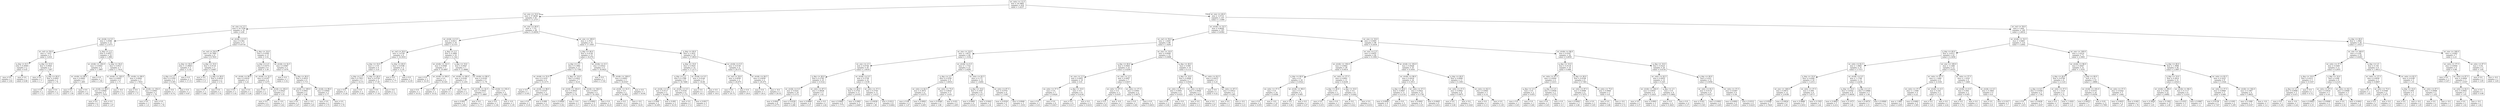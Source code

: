 digraph Tree {
node [shape=box] ;
0 [label="wr_ratio <= 12.5\nmse = 24.5863\nsamples = 418\nvalue = 3.4237"] ;
1 [label="wr_size <= 10.0\nmse = 37.6638\nsamples = 81\nvalue = 11.2737"] ;
0 -> 1 [labeldistance=2.5, labelangle=45, headlabel="True"] ;
2 [label="wr_size <= 2.5\nmse = 10.7536\nsamples = 32\nvalue = 4.64"] ;
1 -> 2 ;
3 [label="wr_stride <= 0.5\nmse = 3.4596\nsamples = 15\nvalue = 2.3373"] ;
2 -> 3 ;
4 [label="wr_rnd <= 50.0\nmse = 7.915\nsamples = 5\nvalue = 3.616"] ;
3 -> 4 ;
5 [label="q_dep <= 8.5\nmse = 6.4009\nsamples = 2\nvalue = 6.45"] ;
4 -> 5 ;
6 [label="mse = 0.0\nsamples = 1\nvalue = 3.92"] ;
5 -> 6 ;
7 [label="mse = 0.0\nsamples = 1\nvalue = 8.98"] ;
5 -> 7 ;
8 [label="q_dep <= 10.0\nmse = 0.0004\nsamples = 3\nvalue = 1.7267"] ;
4 -> 8 ;
9 [label="mse = 0.0\nsamples = 1\nvalue = 1.7"] ;
8 -> 9 ;
10 [label="q_dep <= 40.0\nmse = 0.0001\nsamples = 2\nvalue = 1.74"] ;
8 -> 10 ;
11 [label="mse = 0.0\nsamples = 1\nvalue = 1.73"] ;
10 -> 11 ;
12 [label="mse = 0.0\nsamples = 1\nvalue = 1.75"] ;
10 -> 12 ;
13 [label="q_dep <= 2.5\nmse = 0.0057\nsamples = 10\nvalue = 1.698"] ;
3 -> 13 ;
14 [label="wr_stride <= 192.0\nmse = 0.0003\nsamples = 3\nvalue = 1.5967"] ;
13 -> 14 ;
15 [label="wr_stride <= 96.0\nmse = 0.0002\nsamples = 2\nvalue = 1.605"] ;
14 -> 15 ;
16 [label="mse = 0.0\nsamples = 1\nvalue = 1.59"] ;
15 -> 16 ;
17 [label="mse = 0.0\nsamples = 1\nvalue = 1.62"] ;
15 -> 17 ;
18 [label="mse = 0.0\nsamples = 1\nvalue = 1.58"] ;
14 -> 18 ;
19 [label="q_dep <= 34.0\nmse = 0.0017\nsamples = 7\nvalue = 1.7414"] ;
13 -> 19 ;
20 [label="wr_stride <= 192.0\nmse = 0.0005\nsamples = 4\nvalue = 1.71"] ;
19 -> 20 ;
21 [label="wr_stride <= 96.0\nmse = 0.0006\nsamples = 3\nvalue = 1.7033"] ;
20 -> 21 ;
22 [label="mse = 0.0\nsamples = 2\nvalue = 1.72"] ;
21 -> 22 ;
23 [label="mse = 0.0\nsamples = 1\nvalue = 1.67"] ;
21 -> 23 ;
24 [label="mse = -0.0\nsamples = 1\nvalue = 1.73"] ;
20 -> 24 ;
25 [label="wr_stride <= 96.0\nmse = 0.0002\nsamples = 3\nvalue = 1.7833"] ;
19 -> 25 ;
26 [label="mse = 0.0\nsamples = 1\nvalue = 1.77"] ;
25 -> 26 ;
27 [label="wr_stride <= 192.0\nmse = 0.0001\nsamples = 2\nvalue = 1.79"] ;
25 -> 27 ;
28 [label="mse = 0.0\nsamples = 1\nvalue = 1.8"] ;
27 -> 28 ;
29 [label="mse = 0.0\nsamples = 1\nvalue = 1.78"] ;
27 -> 29 ;
30 [label="wr_stride <= 0.5\nmse = 8.383\nsamples = 17\nvalue = 6.6718"] ;
2 -> 30 ;
31 [label="wr_rnd <= 50.0\nmse = 16.7892\nsamples = 6\nvalue = 8.7833"] ;
30 -> 31 ;
32 [label="q_dep <= 34.0\nmse = 13.8893\nsamples = 3\nvalue = 11.92"] ;
31 -> 32 ;
33 [label="q_dep <= 2.5\nmse = 0.3192\nsamples = 2\nvalue = 9.305"] ;
32 -> 33 ;
34 [label="mse = 0.0\nsamples = 1\nvalue = 8.74"] ;
33 -> 34 ;
35 [label="mse = 0.0\nsamples = 1\nvalue = 9.87"] ;
33 -> 35 ;
36 [label="mse = 0.0\nsamples = 1\nvalue = 17.15"] ;
32 -> 36 ;
37 [label="q_dep <= 10.0\nmse = 0.0118\nsamples = 3\nvalue = 5.6467"] ;
31 -> 37 ;
38 [label="mse = 0.0\nsamples = 1\nvalue = 5.5"] ;
37 -> 38 ;
39 [label="q_dep <= 40.0\nmse = 0.0016\nsamples = 2\nvalue = 5.72"] ;
37 -> 39 ;
40 [label="mse = 0.0\nsamples = 1\nvalue = 5.68"] ;
39 -> 40 ;
41 [label="mse = 0.0\nsamples = 1\nvalue = 5.76"] ;
39 -> 41 ;
42 [label="q_dep <= 10.0\nmse = 0.0392\nsamples = 11\nvalue = 5.52"] ;
30 -> 42 ;
43 [label="q_dep <= 2.5\nmse = 0.0275\nsamples = 6\nvalue = 5.39"] ;
42 -> 43 ;
44 [label="wr_stride <= 96.0\nmse = 0.0016\nsamples = 2\nvalue = 5.22"] ;
43 -> 44 ;
45 [label="mse = 0.0\nsamples = 1\nvalue = 5.18"] ;
44 -> 45 ;
46 [label="mse = 0.0\nsamples = 1\nvalue = 5.26"] ;
44 -> 46 ;
47 [label="wr_stride <= 32.5\nmse = 0.0187\nsamples = 4\nvalue = 5.475"] ;
43 -> 47 ;
48 [label="mse = 0.0\nsamples = 1\nvalue = 5.25"] ;
47 -> 48 ;
49 [label="wr_stride <= 192.0\nmse = 0.0025\nsamples = 3\nvalue = 5.55"] ;
47 -> 49 ;
50 [label="mse = 0.0\nsamples = 2\nvalue = 5.515"] ;
49 -> 50 ;
51 [label="mse = -0.0\nsamples = 1\nvalue = 5.62"] ;
49 -> 51 ;
52 [label="wr_stride <= 32.5\nmse = 0.0087\nsamples = 5\nvalue = 5.676"] ;
42 -> 52 ;
53 [label="mse = 0.0\nsamples = 1\nvalue = 5.52"] ;
52 -> 53 ;
54 [label="q_dep <= 40.0\nmse = 0.0033\nsamples = 4\nvalue = 5.715"] ;
52 -> 54 ;
55 [label="wr_stride <= 160.0\nmse = 0.0001\nsamples = 2\nvalue = 5.66"] ;
54 -> 55 ;
56 [label="mse = 0.0\nsamples = 1\nvalue = 5.67"] ;
55 -> 56 ;
57 [label="mse = -0.0\nsamples = 1\nvalue = 5.65"] ;
55 -> 57 ;
58 [label="wr_stride <= 96.0\nmse = 0.0004\nsamples = 2\nvalue = 5.77"] ;
54 -> 58 ;
59 [label="mse = 0.0\nsamples = 1\nvalue = 5.75"] ;
58 -> 59 ;
60 [label="mse = 0.0\nsamples = 1\nvalue = 5.79"] ;
58 -> 60 ;
61 [label="wr_size <= 40.0\nmse = 7.731\nsamples = 49\nvalue = 15.6059"] ;
1 -> 61 ;
62 [label="wr_stride <= 0.5\nmse = 4.6411\nsamples = 16\nvalue = 12.515"] ;
61 -> 62 ;
63 [label="wr_rnd <= 50.0\nmse = 5.4726\nsamples = 6\nvalue = 14.5033"] ;
62 -> 63 ;
64 [label="q_dep <= 10.0\nmse = 3.155\nsamples = 4\nvalue = 15.8"] ;
63 -> 64 ;
65 [label="q_dep <= 2.5\nmse = 0.7921\nsamples = 2\nvalue = 14.15"] ;
64 -> 65 ;
66 [label="mse = 0.0\nsamples = 1\nvalue = 13.26"] ;
65 -> 66 ;
67 [label="mse = 0.0\nsamples = 1\nvalue = 15.04"] ;
65 -> 67 ;
68 [label="q_dep <= 40.0\nmse = 0.0729\nsamples = 2\nvalue = 17.45"] ;
64 -> 68 ;
69 [label="mse = 0.0\nsamples = 1\nvalue = 17.18"] ;
68 -> 69 ;
70 [label="mse = -0.0\nsamples = 1\nvalue = 17.72"] ;
68 -> 70 ;
71 [label="q_dep <= 40.0\nmse = 0.0196\nsamples = 2\nvalue = 11.91"] ;
63 -> 71 ;
72 [label="mse = 0.0\nsamples = 1\nvalue = 11.77"] ;
71 -> 72 ;
73 [label="mse = 0.0\nsamples = 1\nvalue = 12.05"] ;
71 -> 73 ;
74 [label="q_dep <= 2.5\nmse = 0.3469\nsamples = 10\nvalue = 11.322"] ;
62 -> 74 ;
75 [label="wr_stride <= 32.5\nmse = 0.0068\nsamples = 3\nvalue = 10.4667"] ;
74 -> 75 ;
76 [label="mse = 0.0\nsamples = 1\nvalue = 10.35"] ;
75 -> 76 ;
77 [label="wr_stride <= 96.0\nmse = 0.0\nsamples = 2\nvalue = 10.525"] ;
75 -> 77 ;
78 [label="mse = 0.0\nsamples = 1\nvalue = 10.53"] ;
77 -> 78 ;
79 [label="mse = 0.0\nsamples = 1\nvalue = 10.52"] ;
77 -> 79 ;
80 [label="q_dep <= 10.0\nmse = 0.0447\nsamples = 7\nvalue = 11.6886"] ;
74 -> 80 ;
81 [label="wr_stride <= 96.0\nmse = 0.0182\nsamples = 2\nvalue = 11.435"] ;
80 -> 81 ;
82 [label="mse = 0.0\nsamples = 1\nvalue = 11.3"] ;
81 -> 82 ;
83 [label="mse = 0.0\nsamples = 1\nvalue = 11.57"] ;
81 -> 83 ;
84 [label="wr_stride <= 96.0\nmse = 0.0193\nsamples = 5\nvalue = 11.79"] ;
80 -> 84 ;
85 [label="wr_stride <= 32.5\nmse = 0.0055\nsamples = 3\nvalue = 11.6867"] ;
84 -> 85 ;
86 [label="mse = 0.003\nsamples = 2\nvalue = 11.645"] ;
85 -> 86 ;
87 [label="mse = 0.0\nsamples = 1\nvalue = 11.77"] ;
85 -> 87 ;
88 [label="wr_stride <= 192.0\nmse = 0.0\nsamples = 2\nvalue = 11.945"] ;
84 -> 88 ;
89 [label="mse = 0.0\nsamples = 1\nvalue = 11.94"] ;
88 -> 89 ;
90 [label="mse = -0.0\nsamples = 1\nvalue = 11.95"] ;
88 -> 90 ;
91 [label="wr_size <= 160.0\nmse = 2.3511\nsamples = 33\nvalue = 17.1045"] ;
61 -> 91 ;
92 [label="q_dep <= 40.0\nmse = 0.4136\nsamples = 15\nvalue = 16.074"] ;
91 -> 92 ;
93 [label="q_dep <= 2.5\nmse = 0.1892\nsamples = 11\nvalue = 15.7582"] ;
92 -> 93 ;
94 [label="wr_stride <= 32.0\nmse = 0.1414\nsamples = 4\nvalue = 15.3175"] ;
93 -> 94 ;
95 [label="mse = 0.0\nsamples = 1\nvalue = 15.95"] ;
94 -> 95 ;
96 [label="wr_stride <= 96.0\nmse = 0.0107\nsamples = 3\nvalue = 15.1067"] ;
94 -> 96 ;
97 [label="mse = 0.0\nsamples = 1\nvalue = 15.01"] ;
96 -> 97 ;
98 [label="mse = 0.009\nsamples = 2\nvalue = 15.155"] ;
96 -> 98 ;
99 [label="q_dep <= 10.0\nmse = 0.0421\nsamples = 7\nvalue = 16.01"] ;
93 -> 99 ;
100 [label="wr_stride <= 192.0\nmse = 0.0035\nsamples = 3\nvalue = 15.78"] ;
99 -> 100 ;
101 [label="mse = 0.0004\nsamples = 2\nvalue = 15.82"] ;
100 -> 101 ;
102 [label="mse = -0.0\nsamples = 1\nvalue = 15.7"] ;
100 -> 102 ;
103 [label="wr_stride <= 192.0\nmse = 0.0017\nsamples = 4\nvalue = 16.1825"] ;
99 -> 103 ;
104 [label="mse = 0.0002\nsamples = 3\nvalue = 16.16"] ;
103 -> 104 ;
105 [label="mse = 0.0\nsamples = 1\nvalue = 16.25"] ;
103 -> 105 ;
106 [label="wr_stride <= 0.5\nmse = 0.0022\nsamples = 4\nvalue = 16.9425"] ;
92 -> 106 ;
107 [label="mse = 0.0\nsamples = 1\nvalue = 17.02"] ;
106 -> 107 ;
108 [label="wr_stride <= 160.0\nmse = 0.0003\nsamples = 3\nvalue = 16.9167"] ;
106 -> 108 ;
109 [label="wr_stride <= 32.5\nmse = 0.0\nsamples = 2\nvalue = 16.905"] ;
108 -> 109 ;
110 [label="mse = 0.0\nsamples = 1\nvalue = 16.9"] ;
109 -> 110 ;
111 [label="mse = -0.0\nsamples = 1\nvalue = 16.91"] ;
109 -> 111 ;
112 [label="mse = 0.0\nsamples = 1\nvalue = 16.94"] ;
108 -> 112 ;
113 [label="q_dep <= 40.0\nmse = 2.3431\nsamples = 18\nvalue = 17.9633"] ;
91 -> 113 ;
114 [label="q_dep <= 10.0\nmse = 0.5025\nsamples = 14\nvalue = 17.2171"] ;
113 -> 114 ;
115 [label="q_dep <= 2.5\nmse = 0.1598\nsamples = 9\nvalue = 16.7489"] ;
114 -> 115 ;
116 [label="wr_stride <= 0.5\nmse = 0.0117\nsamples = 5\nvalue = 16.408"] ;
115 -> 116 ;
117 [label="mse = 0.009\nsamples = 2\nvalue = 16.495"] ;
116 -> 117 ;
118 [label="mse = 0.005\nsamples = 3\nvalue = 16.35"] ;
116 -> 118 ;
119 [label="wr_stride <= 0.5\nmse = 0.0181\nsamples = 4\nvalue = 17.175"] ;
115 -> 119 ;
120 [label="mse = 0.0\nsamples = 1\nvalue = 17.4"] ;
119 -> 120 ;
121 [label="mse = 0.0017\nsamples = 3\nvalue = 17.1"] ;
119 -> 121 ;
122 [label="wr_stride <= 0.5\nmse = 0.0144\nsamples = 5\nvalue = 18.06"] ;
114 -> 122 ;
123 [label="mse = 0.0\nsamples = 1\nvalue = 18.3"] ;
122 -> 123 ;
124 [label="mse = 0.0\nsamples = 4\nvalue = 18.0"] ;
122 -> 124 ;
125 [label="wr_stride <= 0.5\nmse = 0.0156\nsamples = 4\nvalue = 20.575"] ;
113 -> 125 ;
126 [label="wr_rnd <= 50.0\nmse = 0.0056\nsamples = 2\nvalue = 20.675"] ;
125 -> 126 ;
127 [label="mse = 0.0\nsamples = 1\nvalue = 20.75"] ;
126 -> 127 ;
128 [label="mse = 0.0\nsamples = 1\nvalue = 20.6"] ;
126 -> 128 ;
129 [label="wr_stride <= 64.5\nmse = 0.0056\nsamples = 2\nvalue = 20.475"] ;
125 -> 129 ;
130 [label="mse = 0.0\nsamples = 1\nvalue = 20.4"] ;
129 -> 130 ;
131 [label="mse = -0.0\nsamples = 1\nvalue = 20.55"] ;
129 -> 131 ;
132 [label="wr_size <= 40.0\nmse = 3.0715\nsamples = 337\nvalue = 1.5369"] ;
0 -> 132 [labeldistance=2.5, labelangle=-45, headlabel="False"] ;
133 [label="wr_stride <= 32.5\nmse = 0.8928\nsamples = 197\nvalue = 0.6382"] ;
132 -> 133 ;
134 [label="wr_rnd <= 50.0\nmse = 1.4205\nsamples = 99\nvalue = 1.0291"] ;
133 -> 134 ;
135 [label="wr_size <= 10.0\nmse = 1.4075\nsamples = 66\nvalue = 1.5192"] ;
134 -> 135 ;
136 [label="wr_size <= 2.5\nmse = 0.6744\nsamples = 45\nvalue = 1.0018"] ;
135 -> 136 ;
137 [label="q_dep <= 40.0\nmse = 0.2783\nsamples = 23\nvalue = 0.5122"] ;
136 -> 137 ;
138 [label="wr_stride <= 0.5\nmse = 0.0241\nsamples = 18\nvalue = 0.3711"] ;
137 -> 138 ;
139 [label="mse = 0.0041\nsamples = 8\nvalue = 0.4775"] ;
138 -> 139 ;
140 [label="mse = 0.0239\nsamples = 10\nvalue = 0.286"] ;
138 -> 140 ;
141 [label="wr_ratio <= 87.5\nmse = 0.8636\nsamples = 5\nvalue = 1.02"] ;
137 -> 141 ;
142 [label="mse = 0.0669\nsamples = 4\nvalue = 0.57"] ;
141 -> 142 ;
143 [label="mse = 0.0\nsamples = 1\nvalue = 2.82"] ;
141 -> 143 ;
144 [label="wr_stride <= 0.5\nmse = 0.5758\nsamples = 22\nvalue = 1.5136"] ;
136 -> 144 ;
145 [label="q_dep <= 40.0\nmse = 0.2754\nsamples = 11\nvalue = 2.0145"] ;
144 -> 145 ;
146 [label="mse = 0.0945\nsamples = 8\nvalue = 1.7775"] ;
145 -> 146 ;
147 [label="mse = 0.2083\nsamples = 3\nvalue = 2.6467"] ;
145 -> 147 ;
148 [label="wr_ratio <= 37.5\nmse = 0.3745\nsamples = 11\nvalue = 1.0127"] ;
144 -> 148 ;
149 [label="mse = 0.0038\nsamples = 3\nvalue = 1.99"] ;
148 -> 149 ;
150 [label="mse = 0.0211\nsamples = 8\nvalue = 0.6462"] ;
148 -> 150 ;
151 [label="wr_stride <= 0.5\nmse = 1.1752\nsamples = 21\nvalue = 2.6281"] ;
135 -> 151 ;
152 [label="q_dep <= 2.5\nmse = 0.5256\nsamples = 9\nvalue = 3.6933"] ;
151 -> 152 ;
153 [label="wr_ratio <= 62.5\nmse = 0.3672\nsamples = 4\nvalue = 4.0375"] ;
152 -> 153 ;
154 [label="mse = 0.09\nsamples = 2\nvalue = 3.47"] ;
153 -> 154 ;
155 [label="mse = 0.0002\nsamples = 2\nvalue = 4.605"] ;
153 -> 155 ;
156 [label="wr_ratio <= 75.0\nmse = 0.4818\nsamples = 5\nvalue = 3.418"] ;
152 -> 156 ;
157 [label="mse = 0.0546\nsamples = 3\nvalue = 3.96"] ;
156 -> 157 ;
158 [label="mse = 0.021\nsamples = 2\nvalue = 2.605"] ;
156 -> 158 ;
159 [label="wr_ratio <= 62.5\nmse = 0.173\nsamples = 12\nvalue = 1.8292"] ;
151 -> 159 ;
160 [label="q_dep <= 10.0\nmse = 0.1047\nsamples = 6\nvalue = 2.1217"] ;
159 -> 160 ;
161 [label="mse = 0.0993\nsamples = 4\nvalue = 2.0125"] ;
160 -> 161 ;
162 [label="mse = 0.0441\nsamples = 2\nvalue = 2.34"] ;
160 -> 162 ;
163 [label="wr_ratio <= 87.5\nmse = 0.0701\nsamples = 6\nvalue = 1.5367"] ;
159 -> 163 ;
164 [label="mse = 0.0529\nsamples = 3\nvalue = 1.74"] ;
163 -> 164 ;
165 [label="mse = 0.0046\nsamples = 3\nvalue = 1.3333"] ;
163 -> 165 ;
166 [label="wr_size <= 10.0\nmse = 0.0049\nsamples = 33\nvalue = 0.0488"] ;
134 -> 166 ;
167 [label="q_dep <= 40.0\nmse = 0.0005\nsamples = 23\nvalue = 0.0209"] ;
166 -> 167 ;
168 [label="wr_size <= 2.5\nmse = 0.0001\nsamples = 16\nvalue = 0.01"] ;
167 -> 168 ;
169 [label="wr_ratio <= 37.5\nmse = 0.0\nsamples = 7\nvalue = 0.0029"] ;
168 -> 169 ;
170 [label="mse = 0.0\nsamples = 1\nvalue = 0.01"] ;
169 -> 170 ;
171 [label="mse = 0.0\nsamples = 6\nvalue = 0.0017"] ;
169 -> 171 ;
172 [label="q_dep <= 10.0\nmse = 0.0\nsamples = 9\nvalue = 0.0156"] ;
168 -> 172 ;
173 [label="mse = 0.0\nsamples = 6\nvalue = 0.0117"] ;
172 -> 173 ;
174 [label="mse = 0.0\nsamples = 3\nvalue = 0.0233"] ;
172 -> 174 ;
175 [label="wr_size <= 2.5\nmse = 0.0007\nsamples = 7\nvalue = 0.0457"] ;
167 -> 175 ;
176 [label="wr_ratio <= 87.5\nmse = 0.0\nsamples = 3\nvalue = 0.0167"] ;
175 -> 176 ;
177 [label="mse = 0.0\nsamples = 2\nvalue = 0.02"] ;
176 -> 177 ;
178 [label="mse = -0.0\nsamples = 1\nvalue = 0.01"] ;
176 -> 178 ;
179 [label="wr_ratio <= 37.5\nmse = 0.0001\nsamples = 4\nvalue = 0.0675"] ;
175 -> 179 ;
180 [label="mse = 0.0\nsamples = 1\nvalue = 0.08"] ;
179 -> 180 ;
181 [label="mse = 0.0\nsamples = 3\nvalue = 0.0633"] ;
179 -> 181 ;
182 [label="q_dep <= 40.0\nmse = 0.009\nsamples = 10\nvalue = 0.113"] ;
166 -> 182 ;
183 [label="q_dep <= 10.0\nmse = 0.0008\nsamples = 7\nvalue = 0.0543"] ;
182 -> 183 ;
184 [label="wr_ratio <= 87.5\nmse = 0.0001\nsamples = 4\nvalue = 0.0325"] ;
183 -> 184 ;
185 [label="mse = 0.0\nsamples = 2\nvalue = 0.04"] ;
184 -> 185 ;
186 [label="mse = 0.0\nsamples = 2\nvalue = 0.025"] ;
184 -> 186 ;
187 [label="wr_ratio <= 62.5\nmse = 0.0004\nsamples = 3\nvalue = 0.0833"] ;
183 -> 187 ;
188 [label="mse = 0.0\nsamples = 1\nvalue = 0.11"] ;
187 -> 188 ;
189 [label="mse = 0.0\nsamples = 2\nvalue = 0.07"] ;
187 -> 189 ;
190 [label="wr_ratio <= 62.5\nmse = 0.0013\nsamples = 3\nvalue = 0.25"] ;
182 -> 190 ;
191 [label="mse = 0.0\nsamples = 1\nvalue = 0.22"] ;
190 -> 191 ;
192 [label="wr_ratio <= 87.5\nmse = 0.0012\nsamples = 2\nvalue = 0.265"] ;
190 -> 192 ;
193 [label="mse = 0.0\nsamples = 1\nvalue = 0.3"] ;
192 -> 193 ;
194 [label="mse = -0.0\nsamples = 1\nvalue = 0.23"] ;
192 -> 194 ;
195 [label="wr_size <= 10.0\nmse = 0.0495\nsamples = 98\nvalue = 0.2434"] ;
133 -> 195 ;
196 [label="wr_size <= 2.5\nmse = 0.0055\nsamples = 64\nvalue = 0.1092"] ;
195 -> 196 ;
197 [label="wr_stride <= 192.0\nmse = 0.0002\nsamples = 29\nvalue = 0.0414"] ;
196 -> 197 ;
198 [label="q_dep <= 40.0\nmse = 0.0\nsamples = 18\nvalue = 0.0522"] ;
197 -> 198 ;
199 [label="wr_ratio <= 37.5\nmse = 0.0\nsamples = 16\nvalue = 0.0506"] ;
198 -> 199 ;
200 [label="mse = 0.0\nsamples = 2\nvalue = 0.055"] ;
199 -> 200 ;
201 [label="mse = -0.0\nsamples = 14\nvalue = 0.05"] ;
199 -> 201 ;
202 [label="wr_stride <= 96.0\nmse = 0.0\nsamples = 2\nvalue = 0.065"] ;
198 -> 202 ;
203 [label="mse = 0.0\nsamples = 1\nvalue = 0.06"] ;
202 -> 203 ;
204 [label="mse = 0.0\nsamples = 1\nvalue = 0.07"] ;
202 -> 204 ;
205 [label="wr_ratio <= 37.5\nmse = 0.0001\nsamples = 11\nvalue = 0.0236"] ;
197 -> 205 ;
206 [label="q_dep <= 40.0\nmse = 0.0\nsamples = 3\nvalue = 0.0167"] ;
205 -> 206 ;
207 [label="mse = 0.0\nsamples = 2\nvalue = 0.015"] ;
206 -> 207 ;
208 [label="mse = 0.0\nsamples = 1\nvalue = 0.02"] ;
206 -> 208 ;
209 [label="q_dep <= 10.0\nmse = 0.0\nsamples = 8\nvalue = 0.0262"] ;
205 -> 209 ;
210 [label="mse = 0.0\nsamples = 5\nvalue = 0.022"] ;
209 -> 210 ;
211 [label="mse = 0.0\nsamples = 3\nvalue = 0.0333"] ;
209 -> 211 ;
212 [label="wr_stride <= 192.0\nmse = 0.0028\nsamples = 35\nvalue = 0.1654"] ;
196 -> 212 ;
213 [label="wr_stride <= 96.0\nmse = 0.0018\nsamples = 24\nvalue = 0.1913"] ;
212 -> 213 ;
214 [label="q_dep <= 40.0\nmse = 0.0007\nsamples = 11\nvalue = 0.2118"] ;
213 -> 214 ;
215 [label="mse = 0.0004\nsamples = 8\nvalue = 0.2"] ;
214 -> 215 ;
216 [label="mse = 0.0\nsamples = 3\nvalue = 0.2433"] ;
214 -> 216 ;
217 [label="wr_ratio <= 37.5\nmse = 0.0021\nsamples = 13\nvalue = 0.1738"] ;
213 -> 217 ;
218 [label="mse = 0.0002\nsamples = 4\nvalue = 0.1125"] ;
217 -> 218 ;
219 [label="mse = 0.0005\nsamples = 9\nvalue = 0.2011"] ;
217 -> 219 ;
220 [label="q_dep <= 40.0\nmse = 0.0006\nsamples = 11\nvalue = 0.1091"] ;
212 -> 220 ;
221 [label="wr_ratio <= 37.5\nmse = 0.0002\nsamples = 8\nvalue = 0.0975"] ;
220 -> 221 ;
222 [label="mse = 0.0\nsamples = 1\nvalue = 0.06"] ;
221 -> 222 ;
223 [label="mse = 0.0\nsamples = 7\nvalue = 0.1029"] ;
221 -> 223 ;
224 [label="wr_ratio <= 62.5\nmse = 0.0001\nsamples = 3\nvalue = 0.14"] ;
220 -> 224 ;
225 [label="mse = 0.0\nsamples = 1\nvalue = 0.13"] ;
224 -> 225 ;
226 [label="mse = 0.0\nsamples = 2\nvalue = 0.145"] ;
224 -> 226 ;
227 [label="wr_stride <= 96.0\nmse = 0.0347\nsamples = 34\nvalue = 0.4959"] ;
195 -> 227 ;
228 [label="q_dep <= 10.0\nmse = 0.0118\nsamples = 10\nvalue = 0.689"] ;
227 -> 228 ;
229 [label="wr_ratio <= 87.5\nmse = 0.0044\nsamples = 4\nvalue = 0.615"] ;
228 -> 229 ;
230 [label="q_dep <= 2.5\nmse = 0.0\nsamples = 2\nvalue = 0.655"] ;
229 -> 230 ;
231 [label="mse = 0.0\nsamples = 1\nvalue = 0.65"] ;
230 -> 231 ;
232 [label="mse = 0.0\nsamples = 1\nvalue = 0.66"] ;
230 -> 232 ;
233 [label="q_dep <= 2.5\nmse = 0.0056\nsamples = 2\nvalue = 0.575"] ;
229 -> 233 ;
234 [label="mse = 0.0\nsamples = 1\nvalue = 0.65"] ;
233 -> 234 ;
235 [label="mse = 0.0\nsamples = 1\nvalue = 0.5"] ;
233 -> 235 ;
236 [label="q_dep <= 40.0\nmse = 0.0106\nsamples = 6\nvalue = 0.7383"] ;
228 -> 236 ;
237 [label="wr_ratio <= 87.5\nmse = 0.0098\nsamples = 4\nvalue = 0.7075"] ;
236 -> 237 ;
238 [label="mse = 0.0041\nsamples = 3\nvalue = 0.66"] ;
237 -> 238 ;
239 [label="mse = 0.0\nsamples = 1\nvalue = 0.85"] ;
237 -> 239 ;
240 [label="wr_ratio <= 75.0\nmse = 0.0064\nsamples = 2\nvalue = 0.8"] ;
236 -> 240 ;
241 [label="mse = 0.0\nsamples = 1\nvalue = 0.88"] ;
240 -> 241 ;
242 [label="mse = -0.0\nsamples = 1\nvalue = 0.72"] ;
240 -> 242 ;
243 [label="q_dep <= 10.0\nmse = 0.0223\nsamples = 24\nvalue = 0.4154"] ;
227 -> 243 ;
244 [label="wr_ratio <= 62.5\nmse = 0.0052\nsamples = 12\nvalue = 0.325"] ;
243 -> 244 ;
245 [label="wr_stride <= 192.0\nmse = 0.0055\nsamples = 4\nvalue = 0.2425"] ;
244 -> 245 ;
246 [label="mse = 0.0\nsamples = 1\nvalue = 0.37"] ;
245 -> 246 ;
247 [label="mse = 0.0001\nsamples = 3\nvalue = 0.2"] ;
245 -> 247 ;
248 [label="q_dep <= 2.5\nmse = 0.0\nsamples = 8\nvalue = 0.3662"] ;
244 -> 248 ;
249 [label="mse = 0.0\nsamples = 4\nvalue = 0.3625"] ;
248 -> 249 ;
250 [label="mse = 0.0\nsamples = 4\nvalue = 0.37"] ;
248 -> 250 ;
251 [label="q_dep <= 40.0\nmse = 0.023\nsamples = 12\nvalue = 0.5058"] ;
243 -> 251 ;
252 [label="wr_ratio <= 62.5\nmse = 0.0114\nsamples = 6\nvalue = 0.4517"] ;
251 -> 252 ;
253 [label="mse = 0.021\nsamples = 2\nvalue = 0.545"] ;
252 -> 253 ;
254 [label="mse = 0.0001\nsamples = 4\nvalue = 0.405"] ;
252 -> 254 ;
255 [label="wr_ratio <= 37.5\nmse = 0.0287\nsamples = 6\nvalue = 0.56"] ;
251 -> 255 ;
256 [label="mse = 0.0002\nsamples = 2\nvalue = 0.435"] ;
255 -> 256 ;
257 [label="mse = 0.0312\nsamples = 4\nvalue = 0.6225"] ;
255 -> 257 ;
258 [label="wr_rnd <= 50.0\nmse = 3.402\nsamples = 140\nvalue = 2.8014"] ;
132 -> 258 ;
259 [label="wr_stride <= 32.5\nmse = 3.0463\nsamples = 114\nvalue = 3.2002"] ;
258 -> 259 ;
260 [label="q_dep <= 40.0\nmse = 2.6311\nsamples = 43\nvalue = 4.3458"] ;
259 -> 260 ;
261 [label="wr_ratio <= 62.5\nmse = 1.0861\nsamples = 31\nvalue = 3.7313"] ;
260 -> 261 ;
262 [label="q_dep <= 10.0\nmse = 0.4284\nsamples = 18\nvalue = 3.2311"] ;
261 -> 262 ;
263 [label="wr_size <= 160.0\nmse = 0.0873\nsamples = 12\nvalue = 2.9108"] ;
262 -> 263 ;
264 [label="mse = 0.0508\nsamples = 7\nvalue = 2.7829"] ;
263 -> 264 ;
265 [label="mse = 0.0834\nsamples = 5\nvalue = 3.09"] ;
263 -> 265 ;
266 [label="wr_ratio <= 37.5\nmse = 0.495\nsamples = 6\nvalue = 3.8717"] ;
262 -> 266 ;
267 [label="mse = 0.4668\nsamples = 3\nvalue = 4.3033"] ;
266 -> 267 ;
268 [label="mse = 0.1505\nsamples = 3\nvalue = 3.44"] ;
266 -> 268 ;
269 [label="wr_stride <= 0.5\nmse = 1.1708\nsamples = 13\nvalue = 4.4238"] ;
261 -> 269 ;
270 [label="q_dep <= 10.0\nmse = 0.8342\nsamples = 8\nvalue = 4.9638"] ;
269 -> 270 ;
271 [label="mse = 0.4643\nsamples = 5\nvalue = 4.414"] ;
270 -> 271 ;
272 [label="mse = 0.1075\nsamples = 3\nvalue = 5.88"] ;
270 -> 272 ;
273 [label="q_dep <= 2.5\nmse = 0.4968\nsamples = 5\nvalue = 3.56"] ;
269 -> 273 ;
274 [label="mse = 0.4074\nsamples = 3\nvalue = 3.15"] ;
273 -> 274 ;
275 [label="mse = 0.0006\nsamples = 2\nvalue = 4.175"] ;
273 -> 275 ;
276 [label="wr_size <= 160.0\nmse = 3.1266\nsamples = 12\nvalue = 5.9333"] ;
260 -> 276 ;
277 [label="wr_ratio <= 87.5\nmse = 1.1469\nsamples = 6\nvalue = 4.5183"] ;
276 -> 277 ;
278 [label="wr_ratio <= 37.5\nmse = 1.3308\nsamples = 4\nvalue = 4.22"] ;
277 -> 278 ;
279 [label="mse = 1.809\nsamples = 2\nvalue = 4.855"] ;
278 -> 279 ;
280 [label="mse = 0.0462\nsamples = 2\nvalue = 3.585"] ;
278 -> 280 ;
281 [label="wr_stride <= 0.5\nmse = 0.245\nsamples = 2\nvalue = 5.115"] ;
277 -> 281 ;
282 [label="mse = 0.0\nsamples = 1\nvalue = 5.61"] ;
281 -> 282 ;
283 [label="mse = 0.0\nsamples = 1\nvalue = 4.62"] ;
281 -> 283 ;
284 [label="wr_ratio <= 37.5\nmse = 1.1018\nsamples = 6\nvalue = 7.3483"] ;
276 -> 284 ;
285 [label="wr_stride <= 0.5\nmse = 0.065\nsamples = 2\nvalue = 6.045"] ;
284 -> 285 ;
286 [label="mse = 0.0\nsamples = 1\nvalue = 5.79"] ;
285 -> 286 ;
287 [label="mse = 0.0\nsamples = 1\nvalue = 6.3"] ;
285 -> 287 ;
288 [label="wr_stride <= 0.5\nmse = 0.3463\nsamples = 4\nvalue = 8.0"] ;
284 -> 288 ;
289 [label="mse = 0.0\nsamples = 1\nvalue = 8.9"] ;
288 -> 289 ;
290 [label="mse = 0.1017\nsamples = 3\nvalue = 7.7"] ;
288 -> 290 ;
291 [label="wr_size <= 160.0\nmse = 2.0214\nsamples = 71\nvalue = 2.5063"] ;
259 -> 291 ;
292 [label="wr_stride <= 96.0\nmse = 0.4647\nsamples = 31\nvalue = 1.3535"] ;
291 -> 292 ;
293 [label="q_dep <= 40.0\nmse = 0.6794\nsamples = 8\nvalue = 2.1125"] ;
292 -> 293 ;
294 [label="q_dep <= 8.5\nmse = 0.0359\nsamples = 5\nvalue = 1.736"] ;
293 -> 294 ;
295 [label="mse = 0.0\nsamples = 2\nvalue = 1.615"] ;
294 -> 295 ;
296 [label="mse = 0.0436\nsamples = 3\nvalue = 1.8167"] ;
294 -> 296 ;
297 [label="wr_ratio <= 37.5\nmse = 1.1219\nsamples = 3\nvalue = 2.74"] ;
293 -> 297 ;
298 [label="mse = 0.0\nsamples = 1\nvalue = 1.8"] ;
297 -> 298 ;
299 [label="mse = 1.0201\nsamples = 2\nvalue = 3.21"] ;
297 -> 299 ;
300 [label="q_dep <= 40.0\nmse = 0.12\nsamples = 23\nvalue = 1.0896"] ;
292 -> 300 ;
301 [label="wr_stride <= 192.0\nmse = 0.0374\nsamples = 18\nvalue = 0.9356"] ;
300 -> 301 ;
302 [label="mse = 0.0053\nsamples = 7\nvalue = 1.15"] ;
301 -> 302 ;
303 [label="mse = 0.01\nsamples = 11\nvalue = 0.7991"] ;
301 -> 303 ;
304 [label="wr_ratio <= 37.5\nmse = 0.0242\nsamples = 5\nvalue = 1.644"] ;
300 -> 304 ;
305 [label="mse = 0.0025\nsamples = 2\nvalue = 1.47"] ;
304 -> 305 ;
306 [label="mse = 0.005\nsamples = 3\nvalue = 1.76"] ;
304 -> 306 ;
307 [label="q_dep <= 40.0\nmse = 1.3998\nsamples = 40\nvalue = 3.3997"] ;
291 -> 307 ;
308 [label="q_dep <= 10.0\nmse = 0.2814\nsamples = 31\nvalue = 2.8323"] ;
307 -> 308 ;
309 [label="wr_stride <= 96.0\nmse = 0.2581\nsamples = 22\nvalue = 2.6682"] ;
308 -> 309 ;
310 [label="mse = 0.3829\nsamples = 7\nvalue = 3.05"] ;
309 -> 310 ;
311 [label="mse = 0.1001\nsamples = 15\nvalue = 2.49"] ;
309 -> 311 ;
312 [label="wr_stride <= 96.0\nmse = 0.1117\nsamples = 9\nvalue = 3.2333"] ;
308 -> 312 ;
313 [label="mse = 0.035\nsamples = 3\nvalue = 3.5"] ;
312 -> 313 ;
314 [label="mse = 0.0967\nsamples = 6\nvalue = 3.1"] ;
312 -> 314 ;
315 [label="wr_ratio <= 62.5\nmse = 0.3222\nsamples = 9\nvalue = 5.3544"] ;
307 -> 315 ;
316 [label="wr_ratio <= 37.5\nmse = 0.0908\nsamples = 5\nvalue = 4.948"] ;
315 -> 316 ;
317 [label="mse = 0.0156\nsamples = 3\nvalue = 4.7167"] ;
316 -> 317 ;
318 [label="mse = 0.003\nsamples = 2\nvalue = 5.295"] ;
316 -> 318 ;
319 [label="wr_stride <= 192.0\nmse = 0.1467\nsamples = 4\nvalue = 5.8625"] ;
315 -> 319 ;
320 [label="mse = 0.1006\nsamples = 3\nvalue = 6.0167"] ;
319 -> 320 ;
321 [label="mse = -0.0\nsamples = 1\nvalue = 5.4"] ;
319 -> 321 ;
322 [label="q_dep <= 40.0\nmse = 1.2062\nsamples = 26\nvalue = 1.0527"] ;
258 -> 322 ;
323 [label="wr_size <= 160.0\nmse = 0.228\nsamples = 19\nvalue = 0.6263"] ;
322 -> 323 ;
324 [label="wr_ratio <= 37.5\nmse = 0.0285\nsamples = 11\nvalue = 0.2955"] ;
323 -> 324 ;
325 [label="q_dep <= 10.0\nmse = 0.0211\nsamples = 3\nvalue = 0.5167"] ;
324 -> 325 ;
326 [label="q_dep <= 2.5\nmse = 0.0006\nsamples = 2\nvalue = 0.415"] ;
325 -> 326 ;
327 [label="mse = 0.0\nsamples = 1\nvalue = 0.39"] ;
326 -> 327 ;
328 [label="mse = -0.0\nsamples = 1\nvalue = 0.44"] ;
326 -> 328 ;
329 [label="mse = 0.0\nsamples = 1\nvalue = 0.72"] ;
325 -> 329 ;
330 [label="q_dep <= 10.0\nmse = 0.006\nsamples = 8\nvalue = 0.2125"] ;
324 -> 330 ;
331 [label="wr_ratio <= 87.5\nmse = 0.0018\nsamples = 5\nvalue = 0.16"] ;
330 -> 331 ;
332 [label="mse = 0.0003\nsamples = 3\nvalue = 0.19"] ;
331 -> 332 ;
333 [label="mse = 0.0006\nsamples = 2\nvalue = 0.115"] ;
331 -> 333 ;
334 [label="wr_ratio <= 62.5\nmse = 0.0009\nsamples = 3\nvalue = 0.3"] ;
330 -> 334 ;
335 [label="mse = 0.0\nsamples = 1\nvalue = 0.34"] ;
334 -> 335 ;
336 [label="mse = 0.0001\nsamples = 2\nvalue = 0.28"] ;
334 -> 336 ;
337 [label="q_dep <= 2.5\nmse = 0.145\nsamples = 8\nvalue = 1.0812"] ;
323 -> 337 ;
338 [label="wr_ratio <= 37.5\nmse = 0.0939\nsamples = 3\nvalue = 0.6667"] ;
337 -> 338 ;
339 [label="mse = 0.0\nsamples = 1\nvalue = 1.05"] ;
338 -> 339 ;
340 [label="wr_ratio <= 75.0\nmse = 0.0306\nsamples = 2\nvalue = 0.475"] ;
338 -> 340 ;
341 [label="mse = 0.0\nsamples = 1\nvalue = 0.65"] ;
340 -> 341 ;
342 [label="mse = 0.0\nsamples = 1\nvalue = 0.3"] ;
340 -> 342 ;
343 [label="wr_ratio <= 62.5\nmse = 0.0106\nsamples = 5\nvalue = 1.33"] ;
337 -> 343 ;
344 [label="q_dep <= 10.0\nmse = 0.005\nsamples = 3\nvalue = 1.4"] ;
343 -> 344 ;
345 [label="mse = 0.0\nsamples = 1\nvalue = 1.3"] ;
344 -> 345 ;
346 [label="mse = -0.0\nsamples = 2\nvalue = 1.45"] ;
344 -> 346 ;
347 [label="wr_ratio <= 87.5\nmse = 0.0006\nsamples = 2\nvalue = 1.225"] ;
343 -> 347 ;
348 [label="mse = 0.0\nsamples = 1\nvalue = 1.25"] ;
347 -> 348 ;
349 [label="mse = -0.0\nsamples = 1\nvalue = 1.2"] ;
347 -> 349 ;
350 [label="wr_size <= 160.0\nmse = 2.0283\nsamples = 7\nvalue = 2.21"] ;
322 -> 350 ;
351 [label="wr_ratio <= 37.5\nmse = 0.0044\nsamples = 4\nvalue = 0.98"] ;
350 -> 351 ;
352 [label="mse = 0.0\nsamples = 1\nvalue = 0.87"] ;
351 -> 352 ;
353 [label="wr_ratio <= 87.5\nmse = 0.0004\nsamples = 3\nvalue = 1.0167"] ;
351 -> 353 ;
354 [label="wr_ratio <= 62.5\nmse = 0.0001\nsamples = 2\nvalue = 1.03"] ;
353 -> 354 ;
355 [label="mse = 0.0\nsamples = 1\nvalue = 1.02"] ;
354 -> 355 ;
356 [label="mse = -0.0\nsamples = 1\nvalue = 1.04"] ;
354 -> 356 ;
357 [label="mse = 0.0\nsamples = 1\nvalue = 0.99"] ;
353 -> 357 ;
358 [label="wr_ratio <= 87.5\nmse = 0.02\nsamples = 3\nvalue = 3.85"] ;
350 -> 358 ;
359 [label="mse = 0.0\nsamples = 2\nvalue = 3.95"] ;
358 -> 359 ;
360 [label="mse = -0.0\nsamples = 1\nvalue = 3.65"] ;
358 -> 360 ;
}